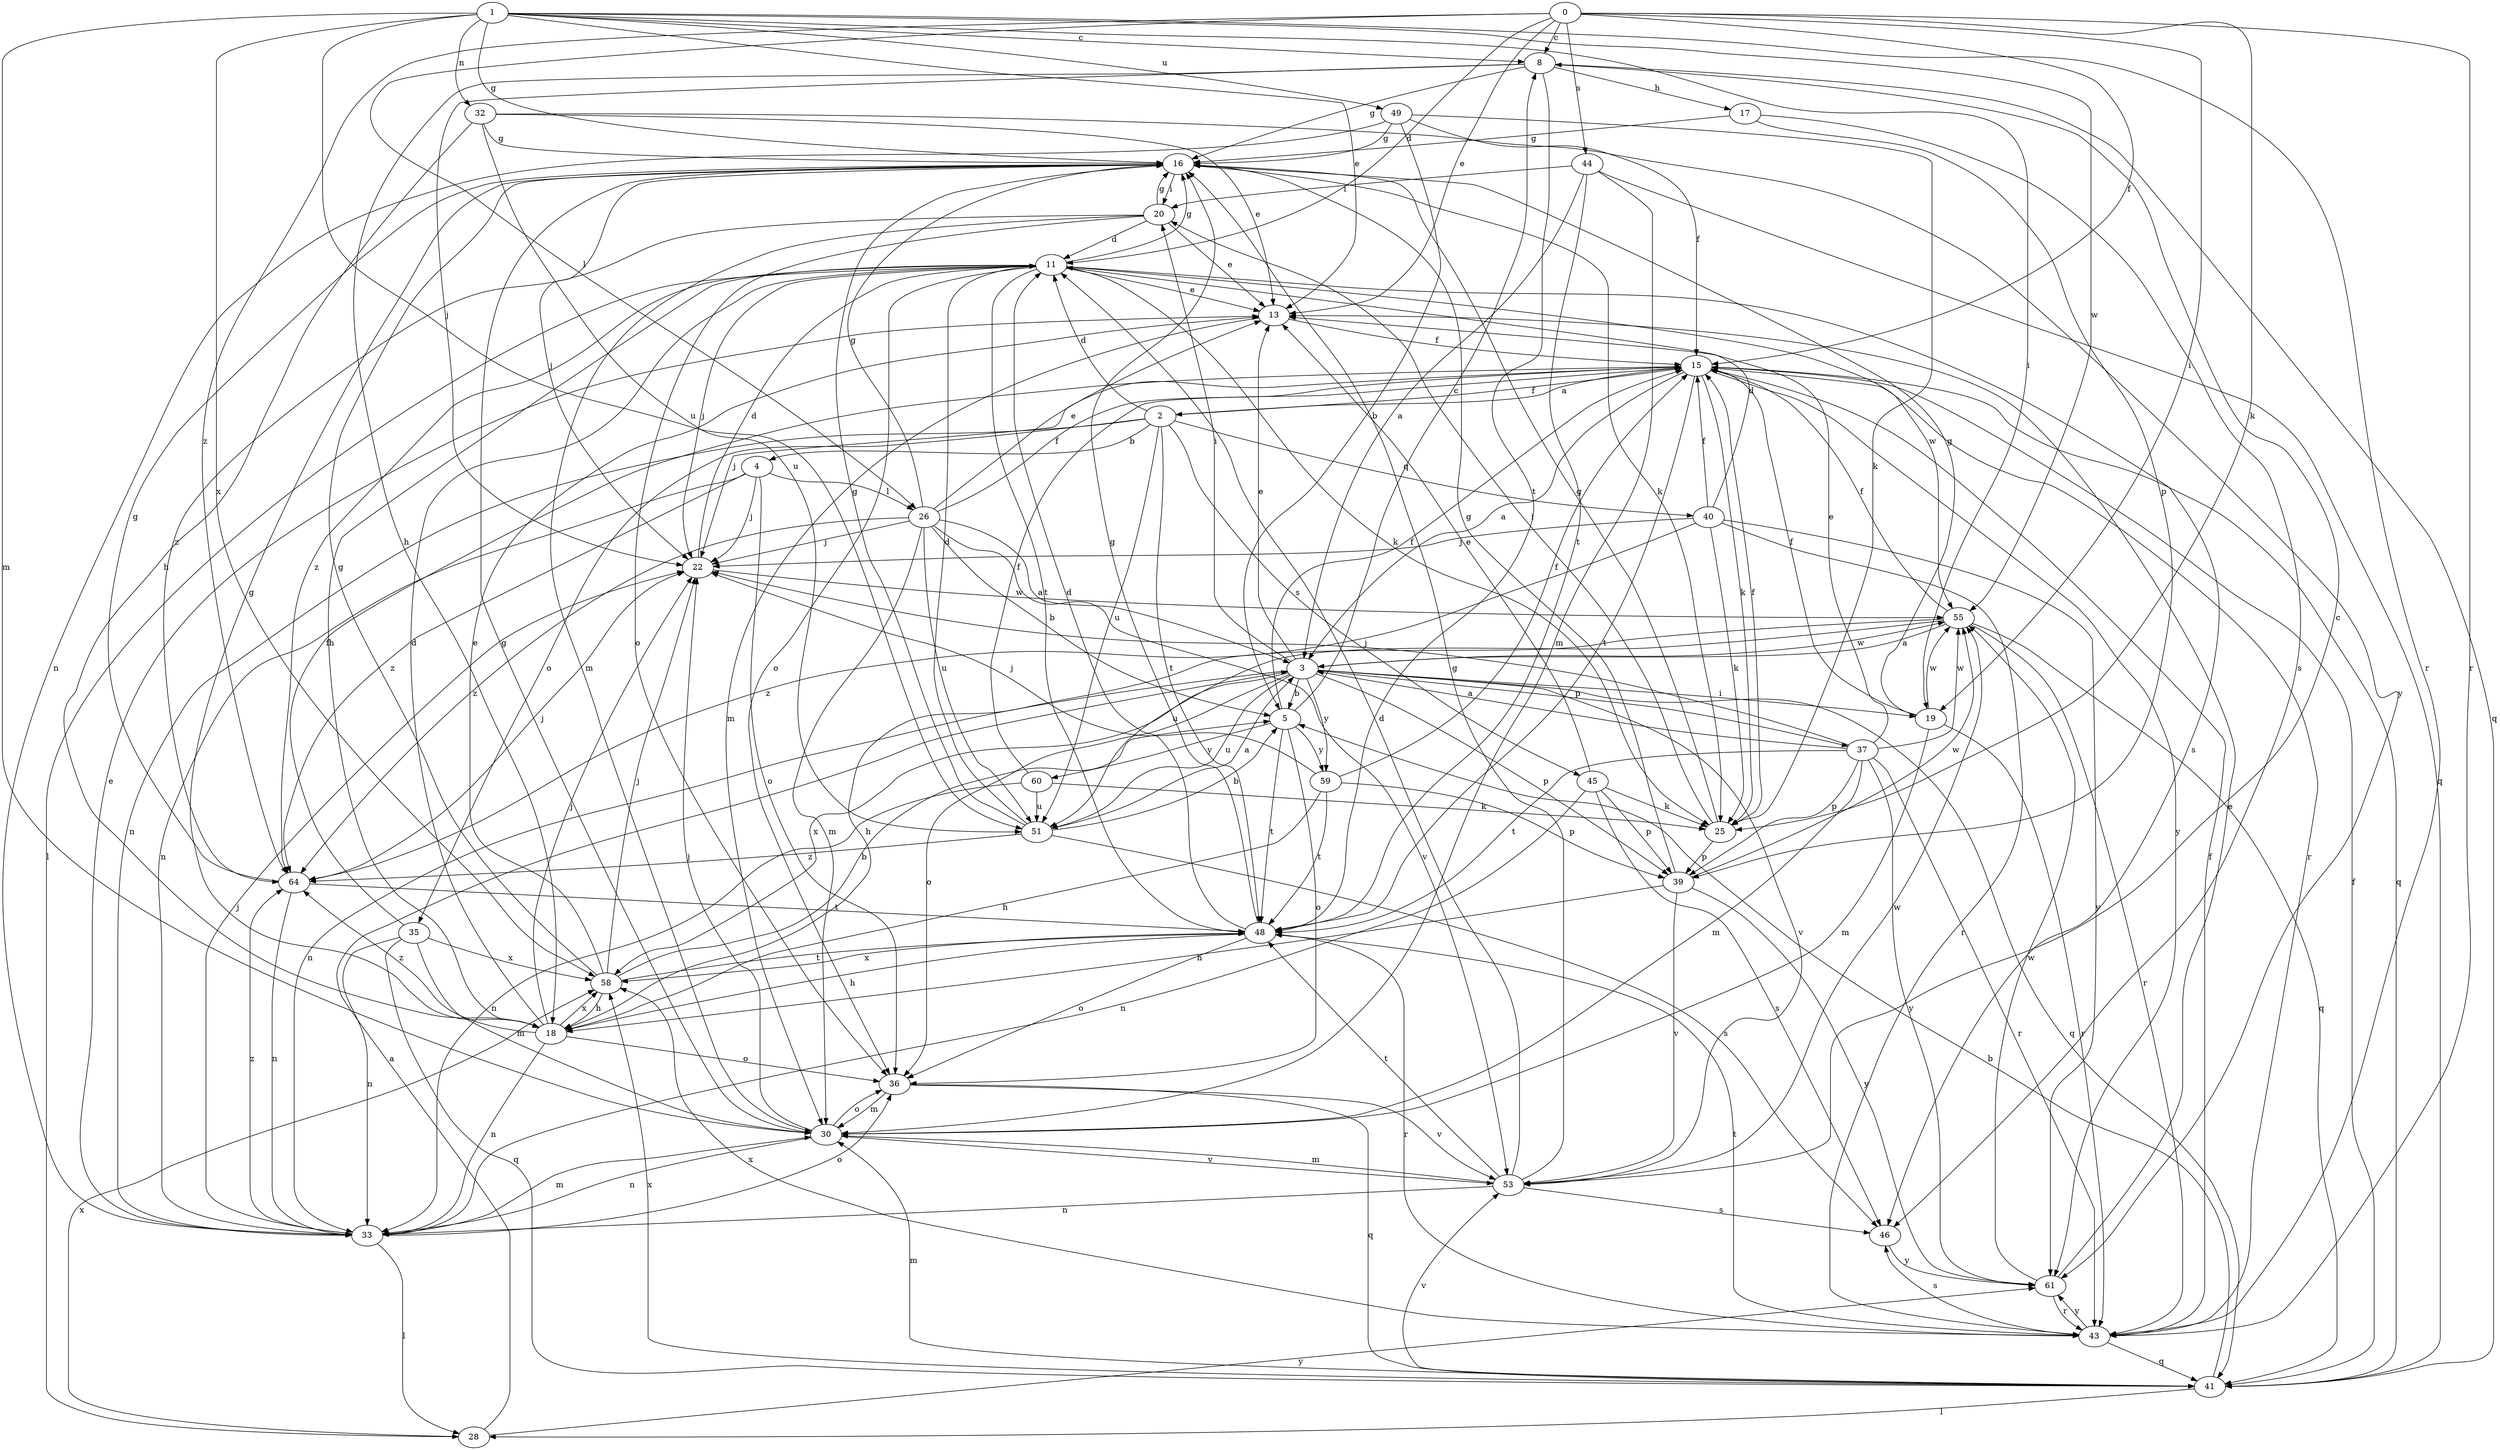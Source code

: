 strict digraph  {
0;
1;
2;
3;
4;
5;
8;
11;
13;
15;
16;
17;
18;
19;
20;
22;
25;
26;
28;
30;
32;
33;
35;
36;
37;
39;
40;
41;
43;
44;
45;
46;
48;
49;
51;
53;
55;
58;
59;
60;
61;
64;
0 -> 8  [label=c];
0 -> 11  [label=d];
0 -> 13  [label=e];
0 -> 15  [label=f];
0 -> 19  [label=i];
0 -> 25  [label=k];
0 -> 26  [label=l];
0 -> 43  [label=r];
0 -> 44  [label=s];
0 -> 64  [label=z];
1 -> 8  [label=c];
1 -> 13  [label=e];
1 -> 16  [label=g];
1 -> 19  [label=i];
1 -> 30  [label=m];
1 -> 32  [label=n];
1 -> 43  [label=r];
1 -> 49  [label=u];
1 -> 51  [label=u];
1 -> 55  [label=w];
1 -> 58  [label=x];
2 -> 4  [label=b];
2 -> 11  [label=d];
2 -> 15  [label=f];
2 -> 33  [label=n];
2 -> 35  [label=o];
2 -> 40  [label=q];
2 -> 45  [label=s];
2 -> 48  [label=t];
2 -> 51  [label=u];
3 -> 5  [label=b];
3 -> 13  [label=e];
3 -> 19  [label=i];
3 -> 20  [label=i];
3 -> 33  [label=n];
3 -> 36  [label=o];
3 -> 37  [label=p];
3 -> 39  [label=p];
3 -> 41  [label=q];
3 -> 51  [label=u];
3 -> 53  [label=v];
3 -> 55  [label=w];
3 -> 58  [label=x];
3 -> 59  [label=y];
4 -> 22  [label=j];
4 -> 26  [label=l];
4 -> 33  [label=n];
4 -> 36  [label=o];
4 -> 64  [label=z];
5 -> 8  [label=c];
5 -> 15  [label=f];
5 -> 36  [label=o];
5 -> 48  [label=t];
5 -> 59  [label=y];
5 -> 60  [label=y];
8 -> 16  [label=g];
8 -> 17  [label=h];
8 -> 18  [label=h];
8 -> 22  [label=j];
8 -> 41  [label=q];
8 -> 48  [label=t];
11 -> 13  [label=e];
11 -> 16  [label=g];
11 -> 18  [label=h];
11 -> 22  [label=j];
11 -> 25  [label=k];
11 -> 28  [label=l];
11 -> 36  [label=o];
11 -> 46  [label=s];
11 -> 48  [label=t];
11 -> 55  [label=w];
11 -> 64  [label=z];
13 -> 15  [label=f];
13 -> 30  [label=m];
15 -> 2  [label=a];
15 -> 3  [label=a];
15 -> 22  [label=j];
15 -> 25  [label=k];
15 -> 41  [label=q];
15 -> 43  [label=r];
15 -> 48  [label=t];
15 -> 61  [label=y];
16 -> 20  [label=i];
16 -> 22  [label=j];
16 -> 25  [label=k];
17 -> 16  [label=g];
17 -> 39  [label=p];
17 -> 46  [label=s];
18 -> 11  [label=d];
18 -> 16  [label=g];
18 -> 22  [label=j];
18 -> 33  [label=n];
18 -> 36  [label=o];
18 -> 58  [label=x];
18 -> 64  [label=z];
19 -> 15  [label=f];
19 -> 16  [label=g];
19 -> 30  [label=m];
19 -> 43  [label=r];
19 -> 55  [label=w];
20 -> 11  [label=d];
20 -> 13  [label=e];
20 -> 16  [label=g];
20 -> 30  [label=m];
20 -> 36  [label=o];
20 -> 64  [label=z];
22 -> 11  [label=d];
22 -> 55  [label=w];
25 -> 15  [label=f];
25 -> 16  [label=g];
25 -> 20  [label=i];
25 -> 39  [label=p];
26 -> 3  [label=a];
26 -> 5  [label=b];
26 -> 13  [label=e];
26 -> 15  [label=f];
26 -> 16  [label=g];
26 -> 22  [label=j];
26 -> 30  [label=m];
26 -> 51  [label=u];
26 -> 53  [label=v];
26 -> 64  [label=z];
28 -> 3  [label=a];
28 -> 58  [label=x];
28 -> 61  [label=y];
30 -> 16  [label=g];
30 -> 22  [label=j];
30 -> 33  [label=n];
30 -> 36  [label=o];
30 -> 53  [label=v];
32 -> 13  [label=e];
32 -> 16  [label=g];
32 -> 18  [label=h];
32 -> 51  [label=u];
32 -> 61  [label=y];
33 -> 13  [label=e];
33 -> 22  [label=j];
33 -> 28  [label=l];
33 -> 30  [label=m];
33 -> 36  [label=o];
33 -> 64  [label=z];
35 -> 15  [label=f];
35 -> 30  [label=m];
35 -> 33  [label=n];
35 -> 41  [label=q];
35 -> 58  [label=x];
36 -> 30  [label=m];
36 -> 41  [label=q];
36 -> 53  [label=v];
37 -> 3  [label=a];
37 -> 13  [label=e];
37 -> 22  [label=j];
37 -> 30  [label=m];
37 -> 39  [label=p];
37 -> 43  [label=r];
37 -> 48  [label=t];
37 -> 55  [label=w];
37 -> 61  [label=y];
39 -> 16  [label=g];
39 -> 18  [label=h];
39 -> 53  [label=v];
39 -> 55  [label=w];
39 -> 61  [label=y];
40 -> 11  [label=d];
40 -> 15  [label=f];
40 -> 22  [label=j];
40 -> 25  [label=k];
40 -> 43  [label=r];
40 -> 61  [label=y];
40 -> 64  [label=z];
41 -> 5  [label=b];
41 -> 15  [label=f];
41 -> 28  [label=l];
41 -> 30  [label=m];
41 -> 53  [label=v];
41 -> 58  [label=x];
43 -> 15  [label=f];
43 -> 41  [label=q];
43 -> 46  [label=s];
43 -> 48  [label=t];
43 -> 58  [label=x];
43 -> 61  [label=y];
44 -> 3  [label=a];
44 -> 20  [label=i];
44 -> 30  [label=m];
44 -> 41  [label=q];
44 -> 48  [label=t];
45 -> 13  [label=e];
45 -> 25  [label=k];
45 -> 33  [label=n];
45 -> 39  [label=p];
45 -> 46  [label=s];
46 -> 61  [label=y];
48 -> 11  [label=d];
48 -> 16  [label=g];
48 -> 18  [label=h];
48 -> 36  [label=o];
48 -> 43  [label=r];
48 -> 58  [label=x];
49 -> 5  [label=b];
49 -> 15  [label=f];
49 -> 16  [label=g];
49 -> 25  [label=k];
49 -> 33  [label=n];
51 -> 3  [label=a];
51 -> 5  [label=b];
51 -> 11  [label=d];
51 -> 16  [label=g];
51 -> 46  [label=s];
51 -> 64  [label=z];
53 -> 8  [label=c];
53 -> 11  [label=d];
53 -> 16  [label=g];
53 -> 30  [label=m];
53 -> 33  [label=n];
53 -> 46  [label=s];
53 -> 48  [label=t];
53 -> 55  [label=w];
55 -> 3  [label=a];
55 -> 15  [label=f];
55 -> 18  [label=h];
55 -> 41  [label=q];
55 -> 43  [label=r];
55 -> 51  [label=u];
58 -> 5  [label=b];
58 -> 13  [label=e];
58 -> 16  [label=g];
58 -> 18  [label=h];
58 -> 22  [label=j];
58 -> 48  [label=t];
59 -> 15  [label=f];
59 -> 18  [label=h];
59 -> 22  [label=j];
59 -> 39  [label=p];
59 -> 48  [label=t];
60 -> 15  [label=f];
60 -> 25  [label=k];
60 -> 33  [label=n];
60 -> 51  [label=u];
61 -> 13  [label=e];
61 -> 43  [label=r];
61 -> 55  [label=w];
64 -> 16  [label=g];
64 -> 22  [label=j];
64 -> 33  [label=n];
64 -> 48  [label=t];
}
